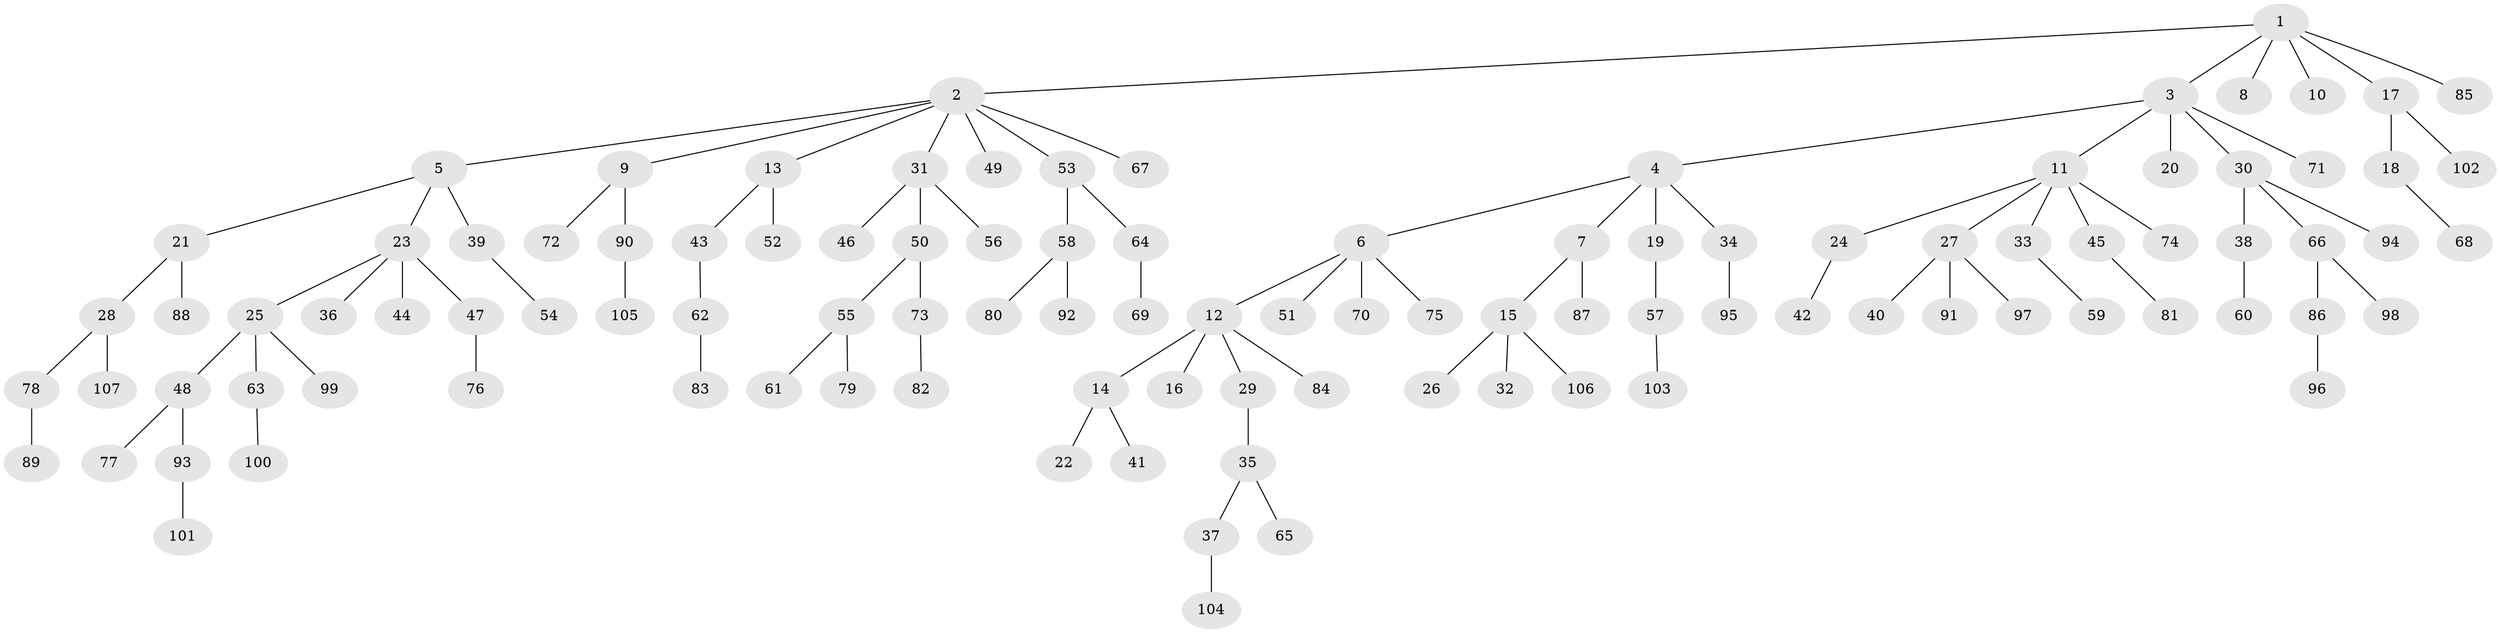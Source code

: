 // coarse degree distribution, {5: 0.05405405405405406, 10: 0.013513513513513514, 7: 0.013513513513513514, 4: 0.02702702702702703, 2: 0.21621621621621623, 1: 0.5675675675675675, 3: 0.0945945945945946, 6: 0.013513513513513514}
// Generated by graph-tools (version 1.1) at 2025/24/03/03/25 07:24:08]
// undirected, 107 vertices, 106 edges
graph export_dot {
graph [start="1"]
  node [color=gray90,style=filled];
  1;
  2;
  3;
  4;
  5;
  6;
  7;
  8;
  9;
  10;
  11;
  12;
  13;
  14;
  15;
  16;
  17;
  18;
  19;
  20;
  21;
  22;
  23;
  24;
  25;
  26;
  27;
  28;
  29;
  30;
  31;
  32;
  33;
  34;
  35;
  36;
  37;
  38;
  39;
  40;
  41;
  42;
  43;
  44;
  45;
  46;
  47;
  48;
  49;
  50;
  51;
  52;
  53;
  54;
  55;
  56;
  57;
  58;
  59;
  60;
  61;
  62;
  63;
  64;
  65;
  66;
  67;
  68;
  69;
  70;
  71;
  72;
  73;
  74;
  75;
  76;
  77;
  78;
  79;
  80;
  81;
  82;
  83;
  84;
  85;
  86;
  87;
  88;
  89;
  90;
  91;
  92;
  93;
  94;
  95;
  96;
  97;
  98;
  99;
  100;
  101;
  102;
  103;
  104;
  105;
  106;
  107;
  1 -- 2;
  1 -- 3;
  1 -- 8;
  1 -- 10;
  1 -- 17;
  1 -- 85;
  2 -- 5;
  2 -- 9;
  2 -- 13;
  2 -- 31;
  2 -- 49;
  2 -- 53;
  2 -- 67;
  3 -- 4;
  3 -- 11;
  3 -- 20;
  3 -- 30;
  3 -- 71;
  4 -- 6;
  4 -- 7;
  4 -- 19;
  4 -- 34;
  5 -- 21;
  5 -- 23;
  5 -- 39;
  6 -- 12;
  6 -- 51;
  6 -- 70;
  6 -- 75;
  7 -- 15;
  7 -- 87;
  9 -- 72;
  9 -- 90;
  11 -- 24;
  11 -- 27;
  11 -- 33;
  11 -- 45;
  11 -- 74;
  12 -- 14;
  12 -- 16;
  12 -- 29;
  12 -- 84;
  13 -- 43;
  13 -- 52;
  14 -- 22;
  14 -- 41;
  15 -- 26;
  15 -- 32;
  15 -- 106;
  17 -- 18;
  17 -- 102;
  18 -- 68;
  19 -- 57;
  21 -- 28;
  21 -- 88;
  23 -- 25;
  23 -- 36;
  23 -- 44;
  23 -- 47;
  24 -- 42;
  25 -- 48;
  25 -- 63;
  25 -- 99;
  27 -- 40;
  27 -- 91;
  27 -- 97;
  28 -- 78;
  28 -- 107;
  29 -- 35;
  30 -- 38;
  30 -- 66;
  30 -- 94;
  31 -- 46;
  31 -- 50;
  31 -- 56;
  33 -- 59;
  34 -- 95;
  35 -- 37;
  35 -- 65;
  37 -- 104;
  38 -- 60;
  39 -- 54;
  43 -- 62;
  45 -- 81;
  47 -- 76;
  48 -- 77;
  48 -- 93;
  50 -- 55;
  50 -- 73;
  53 -- 58;
  53 -- 64;
  55 -- 61;
  55 -- 79;
  57 -- 103;
  58 -- 80;
  58 -- 92;
  62 -- 83;
  63 -- 100;
  64 -- 69;
  66 -- 86;
  66 -- 98;
  73 -- 82;
  78 -- 89;
  86 -- 96;
  90 -- 105;
  93 -- 101;
}
